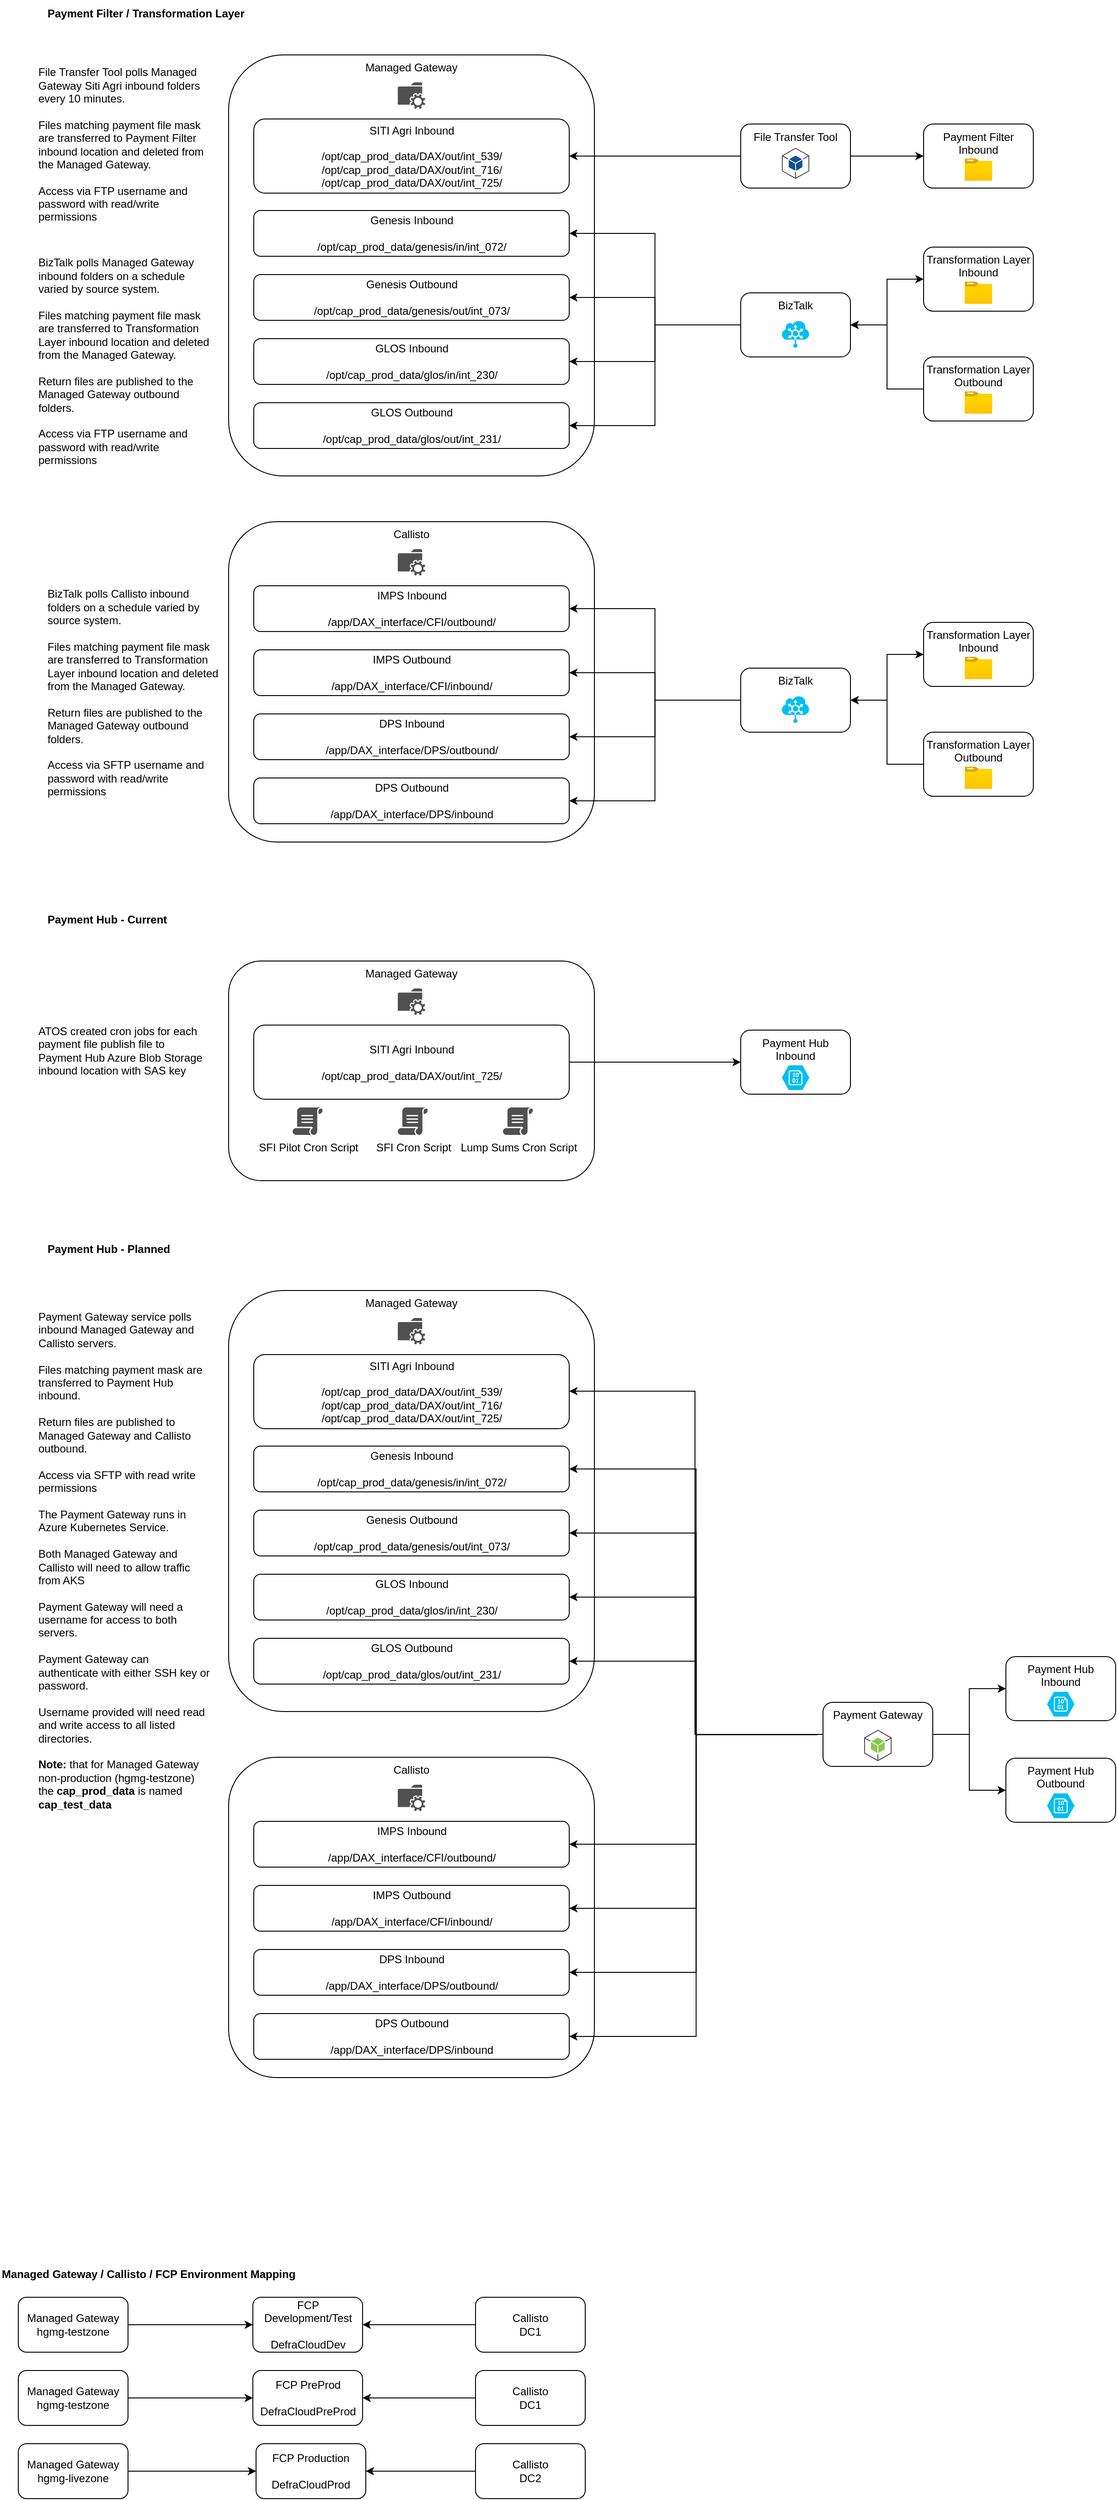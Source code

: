 <mxfile version="21.7.2" type="github">
  <diagram name="Page-1" id="n79Q4a0UlwfNvP22XIBk">
    <mxGraphModel dx="2019" dy="1148" grid="1" gridSize="10" guides="1" tooltips="1" connect="1" arrows="1" fold="1" page="1" pageScale="1" pageWidth="850" pageHeight="1100" math="0" shadow="0">
      <root>
        <mxCell id="0" />
        <mxCell id="1" parent="0" />
        <mxCell id="CiKUPNfviH01VdCJl_I1-1" value="Managed Gateway" style="rounded=1;whiteSpace=wrap;html=1;verticalAlign=top;" vertex="1" parent="1">
          <mxGeometry x="250" y="110" width="400" height="460" as="geometry" />
        </mxCell>
        <mxCell id="CiKUPNfviH01VdCJl_I1-2" value="Genesis Inbound&lt;br&gt;&lt;br&gt;/opt/cap_prod_data/genesis/in/int_072/" style="rounded=1;whiteSpace=wrap;html=1;" vertex="1" parent="1">
          <mxGeometry x="277.5" y="280" width="345" height="50" as="geometry" />
        </mxCell>
        <mxCell id="CiKUPNfviH01VdCJl_I1-3" value="GLOS Inbound&lt;br&gt;&lt;br&gt;/opt/cap_prod_data/glos/in/int_230/" style="rounded=1;whiteSpace=wrap;html=1;" vertex="1" parent="1">
          <mxGeometry x="277.5" y="420" width="345" height="50" as="geometry" />
        </mxCell>
        <mxCell id="CiKUPNfviH01VdCJl_I1-4" value="SITI Agri Inbound&lt;br&gt;&lt;br&gt;/opt/cap_prod_data/DAX/out/int_539/&lt;br&gt;/opt/cap_prod_data/DAX/out/int_716/&lt;br&gt;/opt/cap_prod_data/DAX/out/int_725/" style="rounded=1;whiteSpace=wrap;html=1;" vertex="1" parent="1">
          <mxGeometry x="277.5" y="180" width="345" height="81" as="geometry" />
        </mxCell>
        <mxCell id="CiKUPNfviH01VdCJl_I1-5" value="Genesis Outbound&lt;br&gt;&lt;br&gt;/opt/cap_prod_data/genesis/out/int_073/" style="rounded=1;whiteSpace=wrap;html=1;" vertex="1" parent="1">
          <mxGeometry x="277.5" y="350" width="345" height="50" as="geometry" />
        </mxCell>
        <mxCell id="CiKUPNfviH01VdCJl_I1-6" value="GLOS Outbound&lt;br&gt;&lt;br&gt;/opt/cap_prod_data/glos/out/int_231/" style="rounded=1;whiteSpace=wrap;html=1;" vertex="1" parent="1">
          <mxGeometry x="277.5" y="490" width="345" height="50" as="geometry" />
        </mxCell>
        <mxCell id="CiKUPNfviH01VdCJl_I1-7" value="Callisto" style="rounded=1;whiteSpace=wrap;html=1;verticalAlign=top;" vertex="1" parent="1">
          <mxGeometry x="250" y="620" width="400" height="350" as="geometry" />
        </mxCell>
        <mxCell id="CiKUPNfviH01VdCJl_I1-8" value="IMPS Inbound&lt;br&gt;&lt;br&gt;/app/DAX_interface/CFI/outbound/" style="rounded=1;whiteSpace=wrap;html=1;" vertex="1" parent="1">
          <mxGeometry x="277.5" y="690" width="345" height="50" as="geometry" />
        </mxCell>
        <mxCell id="CiKUPNfviH01VdCJl_I1-9" value="DPS Inbound&lt;br&gt;&lt;br&gt;/app/DAX_interface/DPS/outbound/" style="rounded=1;whiteSpace=wrap;html=1;" vertex="1" parent="1">
          <mxGeometry x="277.5" y="830" width="345" height="50" as="geometry" />
        </mxCell>
        <mxCell id="CiKUPNfviH01VdCJl_I1-11" value="IMPS Outbound&lt;br&gt;&lt;br&gt;/app/DAX_interface/CFI/inbound/" style="rounded=1;whiteSpace=wrap;html=1;" vertex="1" parent="1">
          <mxGeometry x="277.5" y="760" width="345" height="50" as="geometry" />
        </mxCell>
        <mxCell id="CiKUPNfviH01VdCJl_I1-12" value="DPS Outbound&lt;br&gt;&lt;br&gt;/app/DAX_interface/DPS/inbound" style="rounded=1;whiteSpace=wrap;html=1;" vertex="1" parent="1">
          <mxGeometry x="277.5" y="900" width="345" height="50" as="geometry" />
        </mxCell>
        <mxCell id="CiKUPNfviH01VdCJl_I1-14" value="" style="sketch=0;pointerEvents=1;shadow=0;dashed=0;html=1;strokeColor=none;fillColor=#505050;labelPosition=center;verticalLabelPosition=bottom;verticalAlign=top;outlineConnect=0;align=center;shape=mxgraph.office.services.network_file_share_service;aspect=fixed;" vertex="1" parent="1">
          <mxGeometry x="435" y="140" width="30" height="28.91" as="geometry" />
        </mxCell>
        <mxCell id="CiKUPNfviH01VdCJl_I1-15" value="" style="sketch=0;pointerEvents=1;shadow=0;dashed=0;html=1;strokeColor=none;fillColor=#505050;labelPosition=center;verticalLabelPosition=bottom;verticalAlign=top;outlineConnect=0;align=center;shape=mxgraph.office.services.network_file_share_service;aspect=fixed;" vertex="1" parent="1">
          <mxGeometry x="435" y="650" width="30" height="28.91" as="geometry" />
        </mxCell>
        <mxCell id="CiKUPNfviH01VdCJl_I1-18" style="edgeStyle=orthogonalEdgeStyle;rounded=0;orthogonalLoop=1;jettySize=auto;html=1;" edge="1" parent="1" source="CiKUPNfviH01VdCJl_I1-16" target="CiKUPNfviH01VdCJl_I1-4">
          <mxGeometry relative="1" as="geometry" />
        </mxCell>
        <mxCell id="CiKUPNfviH01VdCJl_I1-21" value="" style="edgeStyle=orthogonalEdgeStyle;rounded=0;orthogonalLoop=1;jettySize=auto;html=1;" edge="1" parent="1" source="CiKUPNfviH01VdCJl_I1-16" target="CiKUPNfviH01VdCJl_I1-20">
          <mxGeometry relative="1" as="geometry" />
        </mxCell>
        <mxCell id="CiKUPNfviH01VdCJl_I1-16" value="File Transfer Tool" style="rounded=1;whiteSpace=wrap;html=1;verticalAlign=top;" vertex="1" parent="1">
          <mxGeometry x="810" y="185.5" width="120" height="70" as="geometry" />
        </mxCell>
        <mxCell id="CiKUPNfviH01VdCJl_I1-17" value="" style="outlineConnect=0;dashed=0;verticalLabelPosition=bottom;verticalAlign=top;align=center;html=1;shape=mxgraph.aws3.android;fillColor=#115193;gradientColor=none;" vertex="1" parent="1">
          <mxGeometry x="855" y="211.5" width="30" height="34" as="geometry" />
        </mxCell>
        <mxCell id="CiKUPNfviH01VdCJl_I1-20" value="Payment Filter Inbound" style="rounded=1;whiteSpace=wrap;html=1;verticalAlign=top;" vertex="1" parent="1">
          <mxGeometry x="1010" y="185.5" width="120" height="70" as="geometry" />
        </mxCell>
        <mxCell id="CiKUPNfviH01VdCJl_I1-22" value="" style="image;aspect=fixed;html=1;points=[];align=center;fontSize=12;image=img/lib/azure2/general/Folder_Blank.svg;" vertex="1" parent="1">
          <mxGeometry x="1055" y="223.15" width="30" height="24.35" as="geometry" />
        </mxCell>
        <mxCell id="CiKUPNfviH01VdCJl_I1-38" style="edgeStyle=orthogonalEdgeStyle;rounded=0;orthogonalLoop=1;jettySize=auto;html=1;entryX=1;entryY=0.5;entryDx=0;entryDy=0;" edge="1" parent="1" source="CiKUPNfviH01VdCJl_I1-27" target="CiKUPNfviH01VdCJl_I1-2">
          <mxGeometry relative="1" as="geometry" />
        </mxCell>
        <mxCell id="CiKUPNfviH01VdCJl_I1-39" style="edgeStyle=orthogonalEdgeStyle;rounded=0;orthogonalLoop=1;jettySize=auto;html=1;entryX=1;entryY=0.5;entryDx=0;entryDy=0;" edge="1" parent="1" source="CiKUPNfviH01VdCJl_I1-27" target="CiKUPNfviH01VdCJl_I1-5">
          <mxGeometry relative="1" as="geometry" />
        </mxCell>
        <mxCell id="CiKUPNfviH01VdCJl_I1-40" style="edgeStyle=orthogonalEdgeStyle;rounded=0;orthogonalLoop=1;jettySize=auto;html=1;entryX=1;entryY=0.5;entryDx=0;entryDy=0;" edge="1" parent="1" source="CiKUPNfviH01VdCJl_I1-27" target="CiKUPNfviH01VdCJl_I1-3">
          <mxGeometry relative="1" as="geometry" />
        </mxCell>
        <mxCell id="CiKUPNfviH01VdCJl_I1-41" style="edgeStyle=orthogonalEdgeStyle;rounded=0;orthogonalLoop=1;jettySize=auto;html=1;entryX=1;entryY=0.5;entryDx=0;entryDy=0;" edge="1" parent="1" source="CiKUPNfviH01VdCJl_I1-27" target="CiKUPNfviH01VdCJl_I1-6">
          <mxGeometry relative="1" as="geometry" />
        </mxCell>
        <mxCell id="CiKUPNfviH01VdCJl_I1-27" value="BizTalk" style="rounded=1;whiteSpace=wrap;html=1;verticalAlign=top;" vertex="1" parent="1">
          <mxGeometry x="810" y="370" width="120" height="70" as="geometry" />
        </mxCell>
        <mxCell id="CiKUPNfviH01VdCJl_I1-31" value="" style="verticalLabelPosition=bottom;html=1;verticalAlign=top;align=center;strokeColor=none;fillColor=#00BEF2;shape=mxgraph.azure.biztalk_services;aspect=fixed;" vertex="1" parent="1">
          <mxGeometry x="855" y="400" width="30" height="30" as="geometry" />
        </mxCell>
        <mxCell id="CiKUPNfviH01VdCJl_I1-36" style="edgeStyle=orthogonalEdgeStyle;rounded=0;orthogonalLoop=1;jettySize=auto;html=1;entryX=1;entryY=0.5;entryDx=0;entryDy=0;startArrow=classic;startFill=1;" edge="1" parent="1" source="CiKUPNfviH01VdCJl_I1-32" target="CiKUPNfviH01VdCJl_I1-27">
          <mxGeometry relative="1" as="geometry" />
        </mxCell>
        <mxCell id="CiKUPNfviH01VdCJl_I1-32" value="Transformation Layer Inbound" style="rounded=1;whiteSpace=wrap;html=1;verticalAlign=top;" vertex="1" parent="1">
          <mxGeometry x="1010" y="320" width="120" height="70" as="geometry" />
        </mxCell>
        <mxCell id="CiKUPNfviH01VdCJl_I1-33" value="" style="image;aspect=fixed;html=1;points=[];align=center;fontSize=12;image=img/lib/azure2/general/Folder_Blank.svg;" vertex="1" parent="1">
          <mxGeometry x="1055" y="357.65" width="30" height="24.35" as="geometry" />
        </mxCell>
        <mxCell id="CiKUPNfviH01VdCJl_I1-37" style="edgeStyle=orthogonalEdgeStyle;rounded=0;orthogonalLoop=1;jettySize=auto;html=1;entryX=1;entryY=0.5;entryDx=0;entryDy=0;" edge="1" parent="1" source="CiKUPNfviH01VdCJl_I1-34" target="CiKUPNfviH01VdCJl_I1-27">
          <mxGeometry relative="1" as="geometry" />
        </mxCell>
        <mxCell id="CiKUPNfviH01VdCJl_I1-34" value="Transformation Layer Outbound" style="rounded=1;whiteSpace=wrap;html=1;verticalAlign=top;" vertex="1" parent="1">
          <mxGeometry x="1010" y="440" width="120" height="70" as="geometry" />
        </mxCell>
        <mxCell id="CiKUPNfviH01VdCJl_I1-35" value="" style="image;aspect=fixed;html=1;points=[];align=center;fontSize=12;image=img/lib/azure2/general/Folder_Blank.svg;" vertex="1" parent="1">
          <mxGeometry x="1055" y="477.65" width="30" height="24.35" as="geometry" />
        </mxCell>
        <mxCell id="CiKUPNfviH01VdCJl_I1-50" style="edgeStyle=orthogonalEdgeStyle;rounded=0;orthogonalLoop=1;jettySize=auto;html=1;entryX=1;entryY=0.5;entryDx=0;entryDy=0;" edge="1" parent="1" source="CiKUPNfviH01VdCJl_I1-42" target="CiKUPNfviH01VdCJl_I1-11">
          <mxGeometry relative="1" as="geometry" />
        </mxCell>
        <mxCell id="CiKUPNfviH01VdCJl_I1-51" style="edgeStyle=orthogonalEdgeStyle;rounded=0;orthogonalLoop=1;jettySize=auto;html=1;entryX=1;entryY=0.5;entryDx=0;entryDy=0;" edge="1" parent="1" source="CiKUPNfviH01VdCJl_I1-42" target="CiKUPNfviH01VdCJl_I1-9">
          <mxGeometry relative="1" as="geometry" />
        </mxCell>
        <mxCell id="CiKUPNfviH01VdCJl_I1-52" style="edgeStyle=orthogonalEdgeStyle;rounded=0;orthogonalLoop=1;jettySize=auto;html=1;entryX=1;entryY=0.5;entryDx=0;entryDy=0;" edge="1" parent="1" source="CiKUPNfviH01VdCJl_I1-42" target="CiKUPNfviH01VdCJl_I1-8">
          <mxGeometry relative="1" as="geometry" />
        </mxCell>
        <mxCell id="CiKUPNfviH01VdCJl_I1-53" style="edgeStyle=orthogonalEdgeStyle;rounded=0;orthogonalLoop=1;jettySize=auto;html=1;entryX=1;entryY=0.5;entryDx=0;entryDy=0;" edge="1" parent="1" source="CiKUPNfviH01VdCJl_I1-42" target="CiKUPNfviH01VdCJl_I1-12">
          <mxGeometry relative="1" as="geometry" />
        </mxCell>
        <mxCell id="CiKUPNfviH01VdCJl_I1-42" value="BizTalk" style="rounded=1;whiteSpace=wrap;html=1;verticalAlign=top;" vertex="1" parent="1">
          <mxGeometry x="810" y="780" width="120" height="70" as="geometry" />
        </mxCell>
        <mxCell id="CiKUPNfviH01VdCJl_I1-43" value="" style="verticalLabelPosition=bottom;html=1;verticalAlign=top;align=center;strokeColor=none;fillColor=#00BEF2;shape=mxgraph.azure.biztalk_services;aspect=fixed;" vertex="1" parent="1">
          <mxGeometry x="855" y="810" width="30" height="30" as="geometry" />
        </mxCell>
        <mxCell id="CiKUPNfviH01VdCJl_I1-44" style="edgeStyle=orthogonalEdgeStyle;rounded=0;orthogonalLoop=1;jettySize=auto;html=1;entryX=1;entryY=0.5;entryDx=0;entryDy=0;startArrow=classic;startFill=1;" edge="1" parent="1" source="CiKUPNfviH01VdCJl_I1-45" target="CiKUPNfviH01VdCJl_I1-42">
          <mxGeometry relative="1" as="geometry" />
        </mxCell>
        <mxCell id="CiKUPNfviH01VdCJl_I1-45" value="Transformation Layer Inbound" style="rounded=1;whiteSpace=wrap;html=1;verticalAlign=top;" vertex="1" parent="1">
          <mxGeometry x="1010" y="730" width="120" height="70" as="geometry" />
        </mxCell>
        <mxCell id="CiKUPNfviH01VdCJl_I1-46" value="" style="image;aspect=fixed;html=1;points=[];align=center;fontSize=12;image=img/lib/azure2/general/Folder_Blank.svg;" vertex="1" parent="1">
          <mxGeometry x="1055" y="767.65" width="30" height="24.35" as="geometry" />
        </mxCell>
        <mxCell id="CiKUPNfviH01VdCJl_I1-47" style="edgeStyle=orthogonalEdgeStyle;rounded=0;orthogonalLoop=1;jettySize=auto;html=1;entryX=1;entryY=0.5;entryDx=0;entryDy=0;" edge="1" parent="1" source="CiKUPNfviH01VdCJl_I1-48" target="CiKUPNfviH01VdCJl_I1-42">
          <mxGeometry relative="1" as="geometry" />
        </mxCell>
        <mxCell id="CiKUPNfviH01VdCJl_I1-48" value="Transformation Layer Outbound" style="rounded=1;whiteSpace=wrap;html=1;verticalAlign=top;" vertex="1" parent="1">
          <mxGeometry x="1010" y="850" width="120" height="70" as="geometry" />
        </mxCell>
        <mxCell id="CiKUPNfviH01VdCJl_I1-49" value="" style="image;aspect=fixed;html=1;points=[];align=center;fontSize=12;image=img/lib/azure2/general/Folder_Blank.svg;" vertex="1" parent="1">
          <mxGeometry x="1055" y="887.65" width="30" height="24.35" as="geometry" />
        </mxCell>
        <mxCell id="CiKUPNfviH01VdCJl_I1-55" value="File Transfer Tool polls Managed Gateway Siti Agri inbound folders every 10 minutes.&amp;nbsp; &lt;br&gt;&lt;br&gt;Files matching payment file mask are transferred to Payment Filter inbound location and deleted from the Managed Gateway.&lt;br&gt;&lt;br&gt;Access via FTP username and password with read/write permissions" style="text;html=1;strokeColor=none;fillColor=none;align=left;verticalAlign=middle;whiteSpace=wrap;rounded=0;" vertex="1" parent="1">
          <mxGeometry x="40" y="193.15" width="190" height="30" as="geometry" />
        </mxCell>
        <mxCell id="CiKUPNfviH01VdCJl_I1-56" value="BizTalk polls Managed Gateway inbound folders on a schedule varied by source system.&amp;nbsp;&amp;nbsp;&lt;br&gt;&lt;br&gt;Files matching payment file mask are transferred to Transformation Layer inbound location and deleted from the Managed Gateway.&lt;br&gt;&lt;br&gt;Return files are published to the Managed Gateway outbound folders.&lt;br&gt;&lt;br&gt;Access via FTP username and password with read/write permissions" style="text;html=1;strokeColor=none;fillColor=none;align=left;verticalAlign=middle;whiteSpace=wrap;rounded=0;" vertex="1" parent="1">
          <mxGeometry x="40" y="430" width="190" height="30" as="geometry" />
        </mxCell>
        <mxCell id="CiKUPNfviH01VdCJl_I1-57" value="BizTalk polls Callisto inbound folders on a schedule varied by source system.&amp;nbsp;&amp;nbsp;&lt;br style=&quot;border-color: var(--border-color);&quot;&gt;&lt;br style=&quot;border-color: var(--border-color);&quot;&gt;Files matching payment file mask are transferred to Transformation Layer inbound location and deleted from the Managed Gateway.&lt;br style=&quot;border-color: var(--border-color);&quot;&gt;&lt;br style=&quot;border-color: var(--border-color);&quot;&gt;Return files are published to the Managed Gateway outbound folders.&lt;br style=&quot;border-color: var(--border-color);&quot;&gt;&lt;br style=&quot;border-color: var(--border-color);&quot;&gt;Access via SFTP username and password with read/write permissions" style="text;html=1;strokeColor=none;fillColor=none;align=left;verticalAlign=middle;whiteSpace=wrap;rounded=0;" vertex="1" parent="1">
          <mxGeometry x="50" y="792" width="190" height="30" as="geometry" />
        </mxCell>
        <mxCell id="CiKUPNfviH01VdCJl_I1-59" value="Managed Gateway / Callisto / FCP Environment Mapping" style="text;html=1;strokeColor=none;fillColor=none;align=left;verticalAlign=middle;whiteSpace=wrap;rounded=0;fontStyle=1" vertex="1" parent="1">
          <mxGeometry y="2520" width="400" height="30" as="geometry" />
        </mxCell>
        <mxCell id="CiKUPNfviH01VdCJl_I1-60" value="Payment Filter / Transformation Layer" style="text;html=1;strokeColor=none;fillColor=none;align=left;verticalAlign=middle;whiteSpace=wrap;rounded=0;fontStyle=1" vertex="1" parent="1">
          <mxGeometry x="50" y="50" width="280" height="30" as="geometry" />
        </mxCell>
        <mxCell id="CiKUPNfviH01VdCJl_I1-269" style="edgeStyle=orthogonalEdgeStyle;rounded=0;orthogonalLoop=1;jettySize=auto;html=1;" edge="1" parent="1" source="CiKUPNfviH01VdCJl_I1-61" target="CiKUPNfviH01VdCJl_I1-264">
          <mxGeometry relative="1" as="geometry" />
        </mxCell>
        <mxCell id="CiKUPNfviH01VdCJl_I1-61" value="Managed Gateway&lt;br&gt;hgmg-testzone" style="rounded=1;whiteSpace=wrap;html=1;" vertex="1" parent="1">
          <mxGeometry x="20" y="2560" width="120" height="60" as="geometry" />
        </mxCell>
        <mxCell id="CiKUPNfviH01VdCJl_I1-276" style="edgeStyle=orthogonalEdgeStyle;rounded=0;orthogonalLoop=1;jettySize=auto;html=1;" edge="1" parent="1" source="CiKUPNfviH01VdCJl_I1-62" target="CiKUPNfviH01VdCJl_I1-266">
          <mxGeometry relative="1" as="geometry" />
        </mxCell>
        <mxCell id="CiKUPNfviH01VdCJl_I1-62" value="Managed Gateway&lt;br&gt;hgmg-livezone" style="rounded=1;whiteSpace=wrap;html=1;" vertex="1" parent="1">
          <mxGeometry x="20" y="2720" width="120" height="60" as="geometry" />
        </mxCell>
        <mxCell id="CiKUPNfviH01VdCJl_I1-157" value="Managed Gateway" style="rounded=1;whiteSpace=wrap;html=1;verticalAlign=top;" vertex="1" parent="1">
          <mxGeometry x="250" y="1100" width="400" height="240" as="geometry" />
        </mxCell>
        <mxCell id="CiKUPNfviH01VdCJl_I1-160" value="SITI Agri Inbound&lt;br&gt;&lt;br&gt;/opt/cap_prod_data/DAX/out/int_725/" style="rounded=1;whiteSpace=wrap;html=1;" vertex="1" parent="1">
          <mxGeometry x="277.5" y="1170" width="345" height="81" as="geometry" />
        </mxCell>
        <mxCell id="CiKUPNfviH01VdCJl_I1-168" value="" style="sketch=0;pointerEvents=1;shadow=0;dashed=0;html=1;strokeColor=none;fillColor=#505050;labelPosition=center;verticalLabelPosition=bottom;verticalAlign=top;outlineConnect=0;align=center;shape=mxgraph.office.services.network_file_share_service;aspect=fixed;" vertex="1" parent="1">
          <mxGeometry x="435" y="1130" width="30" height="28.91" as="geometry" />
        </mxCell>
        <mxCell id="CiKUPNfviH01VdCJl_I1-170" style="edgeStyle=orthogonalEdgeStyle;rounded=0;orthogonalLoop=1;jettySize=auto;html=1;" edge="1" parent="1" source="CiKUPNfviH01VdCJl_I1-160" target="CiKUPNfviH01VdCJl_I1-172">
          <mxGeometry relative="1" as="geometry" />
        </mxCell>
        <mxCell id="CiKUPNfviH01VdCJl_I1-172" value="Payment Hub Inbound" style="rounded=1;whiteSpace=wrap;html=1;verticalAlign=top;" vertex="1" parent="1">
          <mxGeometry x="810" y="1175.5" width="120" height="70" as="geometry" />
        </mxCell>
        <mxCell id="CiKUPNfviH01VdCJl_I1-200" value="ATOS created cron jobs for each payment file publish file to Payment Hub Azure Blob Storage inbound location with SAS key" style="text;html=1;strokeColor=none;fillColor=none;align=left;verticalAlign=middle;whiteSpace=wrap;rounded=0;" vertex="1" parent="1">
          <mxGeometry x="40" y="1183.15" width="190" height="30" as="geometry" />
        </mxCell>
        <mxCell id="CiKUPNfviH01VdCJl_I1-203" value="Payment Hub - Current" style="text;html=1;strokeColor=none;fillColor=none;align=left;verticalAlign=middle;whiteSpace=wrap;rounded=0;fontStyle=1" vertex="1" parent="1">
          <mxGeometry x="50" y="1040" width="280" height="30" as="geometry" />
        </mxCell>
        <mxCell id="CiKUPNfviH01VdCJl_I1-204" value="" style="verticalLabelPosition=bottom;html=1;verticalAlign=top;align=center;strokeColor=none;fillColor=#00BEF2;shape=mxgraph.azure.storage_blob;aspect=fixed;" vertex="1" parent="1">
          <mxGeometry x="855" y="1214" width="30" height="27" as="geometry" />
        </mxCell>
        <mxCell id="CiKUPNfviH01VdCJl_I1-205" value="SFI Pilot Cron Script" style="sketch=0;pointerEvents=1;shadow=0;dashed=0;html=1;strokeColor=none;fillColor=#505050;labelPosition=center;verticalLabelPosition=bottom;verticalAlign=top;outlineConnect=0;align=center;shape=mxgraph.office.concepts.script;" vertex="1" parent="1">
          <mxGeometry x="320" y="1260" width="33" height="30" as="geometry" />
        </mxCell>
        <mxCell id="CiKUPNfviH01VdCJl_I1-206" value="SFI Cron Script" style="sketch=0;pointerEvents=1;shadow=0;dashed=0;html=1;strokeColor=none;fillColor=#505050;labelPosition=center;verticalLabelPosition=bottom;verticalAlign=top;outlineConnect=0;align=center;shape=mxgraph.office.concepts.script;" vertex="1" parent="1">
          <mxGeometry x="435" y="1260" width="33" height="30" as="geometry" />
        </mxCell>
        <mxCell id="CiKUPNfviH01VdCJl_I1-207" value="Lump Sums Cron Script" style="sketch=0;pointerEvents=1;shadow=0;dashed=0;html=1;strokeColor=none;fillColor=#505050;labelPosition=center;verticalLabelPosition=bottom;verticalAlign=top;outlineConnect=0;align=center;shape=mxgraph.office.concepts.script;" vertex="1" parent="1">
          <mxGeometry x="550" y="1260" width="33" height="30" as="geometry" />
        </mxCell>
        <mxCell id="CiKUPNfviH01VdCJl_I1-208" value="Managed Gateway" style="rounded=1;whiteSpace=wrap;html=1;verticalAlign=top;" vertex="1" parent="1">
          <mxGeometry x="250" y="1460" width="400" height="460" as="geometry" />
        </mxCell>
        <mxCell id="CiKUPNfviH01VdCJl_I1-209" value="Genesis Inbound&lt;br&gt;&lt;br&gt;/opt/cap_prod_data/genesis/in/int_072/" style="rounded=1;whiteSpace=wrap;html=1;" vertex="1" parent="1">
          <mxGeometry x="277.5" y="1630" width="345" height="50" as="geometry" />
        </mxCell>
        <mxCell id="CiKUPNfviH01VdCJl_I1-210" value="GLOS Inbound&lt;br&gt;&lt;br&gt;/opt/cap_prod_data/glos/in/int_230/" style="rounded=1;whiteSpace=wrap;html=1;" vertex="1" parent="1">
          <mxGeometry x="277.5" y="1770" width="345" height="50" as="geometry" />
        </mxCell>
        <mxCell id="CiKUPNfviH01VdCJl_I1-211" value="SITI Agri Inbound&lt;br&gt;&lt;br&gt;/opt/cap_prod_data/DAX/out/int_539/&lt;br&gt;/opt/cap_prod_data/DAX/out/int_716/&lt;br&gt;/opt/cap_prod_data/DAX/out/int_725/" style="rounded=1;whiteSpace=wrap;html=1;" vertex="1" parent="1">
          <mxGeometry x="277.5" y="1530" width="345" height="81" as="geometry" />
        </mxCell>
        <mxCell id="CiKUPNfviH01VdCJl_I1-212" value="Genesis Outbound&lt;br&gt;&lt;br&gt;/opt/cap_prod_data/genesis/out/int_073/" style="rounded=1;whiteSpace=wrap;html=1;" vertex="1" parent="1">
          <mxGeometry x="277.5" y="1700" width="345" height="50" as="geometry" />
        </mxCell>
        <mxCell id="CiKUPNfviH01VdCJl_I1-213" value="GLOS Outbound&lt;br&gt;&lt;br&gt;/opt/cap_prod_data/glos/out/int_231/" style="rounded=1;whiteSpace=wrap;html=1;" vertex="1" parent="1">
          <mxGeometry x="277.5" y="1840" width="345" height="50" as="geometry" />
        </mxCell>
        <mxCell id="CiKUPNfviH01VdCJl_I1-214" value="Callisto" style="rounded=1;whiteSpace=wrap;html=1;verticalAlign=top;" vertex="1" parent="1">
          <mxGeometry x="250" y="1970" width="400" height="350" as="geometry" />
        </mxCell>
        <mxCell id="CiKUPNfviH01VdCJl_I1-215" value="IMPS Inbound&lt;br&gt;&lt;br&gt;/app/DAX_interface/CFI/outbound/" style="rounded=1;whiteSpace=wrap;html=1;" vertex="1" parent="1">
          <mxGeometry x="277.5" y="2040" width="345" height="50" as="geometry" />
        </mxCell>
        <mxCell id="CiKUPNfviH01VdCJl_I1-216" value="DPS Inbound&lt;br&gt;&lt;br&gt;/app/DAX_interface/DPS/outbound/" style="rounded=1;whiteSpace=wrap;html=1;" vertex="1" parent="1">
          <mxGeometry x="277.5" y="2180" width="345" height="50" as="geometry" />
        </mxCell>
        <mxCell id="CiKUPNfviH01VdCJl_I1-217" value="IMPS Outbound&lt;br&gt;&lt;br&gt;/app/DAX_interface/CFI/inbound/" style="rounded=1;whiteSpace=wrap;html=1;" vertex="1" parent="1">
          <mxGeometry x="277.5" y="2110" width="345" height="50" as="geometry" />
        </mxCell>
        <mxCell id="CiKUPNfviH01VdCJl_I1-218" value="DPS Outbound&lt;br&gt;&lt;br&gt;/app/DAX_interface/DPS/inbound" style="rounded=1;whiteSpace=wrap;html=1;" vertex="1" parent="1">
          <mxGeometry x="277.5" y="2250" width="345" height="50" as="geometry" />
        </mxCell>
        <mxCell id="CiKUPNfviH01VdCJl_I1-219" value="" style="sketch=0;pointerEvents=1;shadow=0;dashed=0;html=1;strokeColor=none;fillColor=#505050;labelPosition=center;verticalLabelPosition=bottom;verticalAlign=top;outlineConnect=0;align=center;shape=mxgraph.office.services.network_file_share_service;aspect=fixed;" vertex="1" parent="1">
          <mxGeometry x="435" y="1490" width="30" height="28.91" as="geometry" />
        </mxCell>
        <mxCell id="CiKUPNfviH01VdCJl_I1-220" value="" style="sketch=0;pointerEvents=1;shadow=0;dashed=0;html=1;strokeColor=none;fillColor=#505050;labelPosition=center;verticalLabelPosition=bottom;verticalAlign=top;outlineConnect=0;align=center;shape=mxgraph.office.services.network_file_share_service;aspect=fixed;" vertex="1" parent="1">
          <mxGeometry x="435" y="2000" width="30" height="28.91" as="geometry" />
        </mxCell>
        <mxCell id="CiKUPNfviH01VdCJl_I1-221" style="edgeStyle=orthogonalEdgeStyle;rounded=0;orthogonalLoop=1;jettySize=auto;html=1;exitX=0;exitY=0.5;exitDx=0;exitDy=0;" edge="1" parent="1" source="CiKUPNfviH01VdCJl_I1-259" target="CiKUPNfviH01VdCJl_I1-211">
          <mxGeometry relative="1" as="geometry">
            <mxPoint x="810" y="1570.5" as="sourcePoint" />
            <Array as="points">
              <mxPoint x="760" y="1945" />
              <mxPoint x="760" y="1570" />
            </Array>
          </mxGeometry>
        </mxCell>
        <mxCell id="CiKUPNfviH01VdCJl_I1-227" style="edgeStyle=orthogonalEdgeStyle;rounded=0;orthogonalLoop=1;jettySize=auto;html=1;entryX=1;entryY=0.5;entryDx=0;entryDy=0;exitX=0;exitY=0.5;exitDx=0;exitDy=0;" edge="1" parent="1" source="CiKUPNfviH01VdCJl_I1-259" target="CiKUPNfviH01VdCJl_I1-209">
          <mxGeometry relative="1" as="geometry">
            <mxPoint x="810" y="1755" as="sourcePoint" />
          </mxGeometry>
        </mxCell>
        <mxCell id="CiKUPNfviH01VdCJl_I1-228" style="edgeStyle=orthogonalEdgeStyle;rounded=0;orthogonalLoop=1;jettySize=auto;html=1;entryX=1;entryY=0.5;entryDx=0;entryDy=0;exitX=0;exitY=0.5;exitDx=0;exitDy=0;" edge="1" parent="1" source="CiKUPNfviH01VdCJl_I1-259" target="CiKUPNfviH01VdCJl_I1-212">
          <mxGeometry relative="1" as="geometry">
            <mxPoint x="810" y="1755" as="sourcePoint" />
          </mxGeometry>
        </mxCell>
        <mxCell id="CiKUPNfviH01VdCJl_I1-229" style="edgeStyle=orthogonalEdgeStyle;rounded=0;orthogonalLoop=1;jettySize=auto;html=1;entryX=1;entryY=0.5;entryDx=0;entryDy=0;exitX=0;exitY=0.5;exitDx=0;exitDy=0;" edge="1" parent="1" source="CiKUPNfviH01VdCJl_I1-259" target="CiKUPNfviH01VdCJl_I1-210">
          <mxGeometry relative="1" as="geometry">
            <mxPoint x="810" y="1755" as="sourcePoint" />
          </mxGeometry>
        </mxCell>
        <mxCell id="CiKUPNfviH01VdCJl_I1-230" style="edgeStyle=orthogonalEdgeStyle;rounded=0;orthogonalLoop=1;jettySize=auto;html=1;entryX=1;entryY=0.5;entryDx=0;entryDy=0;exitX=0;exitY=0.5;exitDx=0;exitDy=0;" edge="1" parent="1" source="CiKUPNfviH01VdCJl_I1-259" target="CiKUPNfviH01VdCJl_I1-213">
          <mxGeometry relative="1" as="geometry">
            <mxPoint x="810" y="1755" as="sourcePoint" />
          </mxGeometry>
        </mxCell>
        <mxCell id="CiKUPNfviH01VdCJl_I1-239" style="edgeStyle=orthogonalEdgeStyle;rounded=0;orthogonalLoop=1;jettySize=auto;html=1;entryX=1;entryY=0.5;entryDx=0;entryDy=0;exitX=-0.05;exitY=0.506;exitDx=0;exitDy=0;exitPerimeter=0;" edge="1" parent="1" source="CiKUPNfviH01VdCJl_I1-259" target="CiKUPNfviH01VdCJl_I1-217">
          <mxGeometry relative="1" as="geometry">
            <mxPoint x="810" y="2165" as="sourcePoint" />
          </mxGeometry>
        </mxCell>
        <mxCell id="CiKUPNfviH01VdCJl_I1-240" style="edgeStyle=orthogonalEdgeStyle;rounded=0;orthogonalLoop=1;jettySize=auto;html=1;entryX=1;entryY=0.5;entryDx=0;entryDy=0;exitX=0;exitY=0.5;exitDx=0;exitDy=0;" edge="1" parent="1" source="CiKUPNfviH01VdCJl_I1-259" target="CiKUPNfviH01VdCJl_I1-216">
          <mxGeometry relative="1" as="geometry">
            <mxPoint x="810" y="2165" as="sourcePoint" />
          </mxGeometry>
        </mxCell>
        <mxCell id="CiKUPNfviH01VdCJl_I1-241" style="edgeStyle=orthogonalEdgeStyle;rounded=0;orthogonalLoop=1;jettySize=auto;html=1;entryX=1;entryY=0.5;entryDx=0;entryDy=0;exitX=0;exitY=0.5;exitDx=0;exitDy=0;" edge="1" parent="1" source="CiKUPNfviH01VdCJl_I1-259" target="CiKUPNfviH01VdCJl_I1-215">
          <mxGeometry relative="1" as="geometry">
            <mxPoint x="810" y="2165" as="sourcePoint" />
          </mxGeometry>
        </mxCell>
        <mxCell id="CiKUPNfviH01VdCJl_I1-242" style="edgeStyle=orthogonalEdgeStyle;rounded=0;orthogonalLoop=1;jettySize=auto;html=1;entryX=1;entryY=0.5;entryDx=0;entryDy=0;exitX=0;exitY=0.5;exitDx=0;exitDy=0;" edge="1" parent="1" source="CiKUPNfviH01VdCJl_I1-259" target="CiKUPNfviH01VdCJl_I1-218">
          <mxGeometry relative="1" as="geometry">
            <mxPoint x="810" y="2165" as="sourcePoint" />
          </mxGeometry>
        </mxCell>
        <mxCell id="CiKUPNfviH01VdCJl_I1-251" value="Payment Gateway service polls inbound Managed Gateway and Callisto servers.&lt;br&gt;&lt;br&gt;Files matching payment mask are transferred to Payment Hub inbound.&lt;br&gt;&lt;br&gt;Return files are published to Managed Gateway and Callisto outbound.&lt;br&gt;&lt;br&gt;Access via SFTP with read write permissions&lt;br&gt;&lt;br&gt;The Payment Gateway runs in Azure Kubernetes Service.&lt;br&gt;&lt;br&gt;Both Managed Gateway and Callisto will need to allow traffic from AKS&lt;br&gt;&lt;br&gt;Payment Gateway will need a username for access to both servers.&lt;br&gt;&lt;br&gt;Payment Gateway can authenticate with either SSH key or password.&lt;br&gt;&lt;br&gt;Username provided will need read and write access to all listed directories.&lt;br&gt;&lt;br&gt;&lt;b&gt;Note: &lt;/b&gt;that for Managed Gateway non-production (hgmg-testzone) the &lt;b&gt;cap_prod_data &lt;/b&gt;is named &lt;b&gt;cap_test_data&lt;/b&gt;" style="text;html=1;strokeColor=none;fillColor=none;align=left;verticalAlign=middle;whiteSpace=wrap;rounded=0;" vertex="1" parent="1">
          <mxGeometry x="40" y="1740" width="190" height="30" as="geometry" />
        </mxCell>
        <mxCell id="CiKUPNfviH01VdCJl_I1-254" value="Payment Hub - Planned" style="text;html=1;strokeColor=none;fillColor=none;align=left;verticalAlign=middle;whiteSpace=wrap;rounded=0;fontStyle=1" vertex="1" parent="1">
          <mxGeometry x="50" y="1400" width="280" height="30" as="geometry" />
        </mxCell>
        <mxCell id="CiKUPNfviH01VdCJl_I1-255" value="Payment Hub Inbound" style="rounded=1;whiteSpace=wrap;html=1;verticalAlign=top;" vertex="1" parent="1">
          <mxGeometry x="1100" y="1860" width="120" height="70" as="geometry" />
        </mxCell>
        <mxCell id="CiKUPNfviH01VdCJl_I1-256" value="" style="verticalLabelPosition=bottom;html=1;verticalAlign=top;align=center;strokeColor=none;fillColor=#00BEF2;shape=mxgraph.azure.storage_blob;aspect=fixed;" vertex="1" parent="1">
          <mxGeometry x="1145" y="1898.5" width="30" height="27" as="geometry" />
        </mxCell>
        <mxCell id="CiKUPNfviH01VdCJl_I1-257" value="Payment Hub Outbound" style="rounded=1;whiteSpace=wrap;html=1;verticalAlign=top;" vertex="1" parent="1">
          <mxGeometry x="1100" y="1971" width="120" height="70" as="geometry" />
        </mxCell>
        <mxCell id="CiKUPNfviH01VdCJl_I1-258" value="" style="verticalLabelPosition=bottom;html=1;verticalAlign=top;align=center;strokeColor=none;fillColor=#00BEF2;shape=mxgraph.azure.storage_blob;aspect=fixed;" vertex="1" parent="1">
          <mxGeometry x="1145" y="2009.5" width="30" height="27" as="geometry" />
        </mxCell>
        <mxCell id="CiKUPNfviH01VdCJl_I1-262" style="edgeStyle=orthogonalEdgeStyle;rounded=0;orthogonalLoop=1;jettySize=auto;html=1;" edge="1" parent="1" source="CiKUPNfviH01VdCJl_I1-259" target="CiKUPNfviH01VdCJl_I1-255">
          <mxGeometry relative="1" as="geometry" />
        </mxCell>
        <mxCell id="CiKUPNfviH01VdCJl_I1-263" style="edgeStyle=orthogonalEdgeStyle;rounded=0;orthogonalLoop=1;jettySize=auto;html=1;" edge="1" parent="1" source="CiKUPNfviH01VdCJl_I1-259" target="CiKUPNfviH01VdCJl_I1-257">
          <mxGeometry relative="1" as="geometry" />
        </mxCell>
        <mxCell id="CiKUPNfviH01VdCJl_I1-259" value="Payment Gateway" style="rounded=1;whiteSpace=wrap;html=1;verticalAlign=top;" vertex="1" parent="1">
          <mxGeometry x="900" y="1910" width="120" height="70" as="geometry" />
        </mxCell>
        <mxCell id="CiKUPNfviH01VdCJl_I1-261" value="" style="outlineConnect=0;dashed=0;verticalLabelPosition=bottom;verticalAlign=top;align=center;html=1;shape=mxgraph.aws3.android;fillColor=#8CC64F;gradientColor=none;aspect=fixed;" vertex="1" parent="1">
          <mxGeometry x="945" y="1940" width="30" height="34.29" as="geometry" />
        </mxCell>
        <mxCell id="CiKUPNfviH01VdCJl_I1-264" value="FCP Development/Test&lt;br&gt;&lt;br&gt;DefraCloudDev" style="rounded=1;whiteSpace=wrap;html=1;" vertex="1" parent="1">
          <mxGeometry x="276.5" y="2560" width="120" height="60" as="geometry" />
        </mxCell>
        <mxCell id="CiKUPNfviH01VdCJl_I1-265" value="FCP PreProd&lt;br&gt;&lt;br&gt;DefraCloudPreProd" style="rounded=1;whiteSpace=wrap;html=1;" vertex="1" parent="1">
          <mxGeometry x="276.5" y="2640" width="120" height="60" as="geometry" />
        </mxCell>
        <mxCell id="CiKUPNfviH01VdCJl_I1-266" value="FCP Production&lt;br&gt;&lt;br&gt;DefraCloudProd" style="rounded=1;whiteSpace=wrap;html=1;" vertex="1" parent="1">
          <mxGeometry x="280" y="2720" width="120" height="60" as="geometry" />
        </mxCell>
        <mxCell id="CiKUPNfviH01VdCJl_I1-270" style="edgeStyle=orthogonalEdgeStyle;rounded=0;orthogonalLoop=1;jettySize=auto;html=1;entryX=1;entryY=0.5;entryDx=0;entryDy=0;" edge="1" parent="1" source="CiKUPNfviH01VdCJl_I1-267" target="CiKUPNfviH01VdCJl_I1-264">
          <mxGeometry relative="1" as="geometry" />
        </mxCell>
        <mxCell id="CiKUPNfviH01VdCJl_I1-267" value="Callisto&lt;br&gt;DC1" style="rounded=1;whiteSpace=wrap;html=1;" vertex="1" parent="1">
          <mxGeometry x="520" y="2560" width="120" height="60" as="geometry" />
        </mxCell>
        <mxCell id="CiKUPNfviH01VdCJl_I1-275" style="edgeStyle=orthogonalEdgeStyle;rounded=0;orthogonalLoop=1;jettySize=auto;html=1;" edge="1" parent="1" source="CiKUPNfviH01VdCJl_I1-268" target="CiKUPNfviH01VdCJl_I1-266">
          <mxGeometry relative="1" as="geometry" />
        </mxCell>
        <mxCell id="CiKUPNfviH01VdCJl_I1-268" value="Callisto&lt;br&gt;DC2" style="rounded=1;whiteSpace=wrap;html=1;" vertex="1" parent="1">
          <mxGeometry x="520" y="2720" width="120" height="60" as="geometry" />
        </mxCell>
        <mxCell id="CiKUPNfviH01VdCJl_I1-272" style="edgeStyle=orthogonalEdgeStyle;rounded=0;orthogonalLoop=1;jettySize=auto;html=1;" edge="1" parent="1" source="CiKUPNfviH01VdCJl_I1-271" target="CiKUPNfviH01VdCJl_I1-265">
          <mxGeometry relative="1" as="geometry" />
        </mxCell>
        <mxCell id="CiKUPNfviH01VdCJl_I1-271" value="Managed Gateway&lt;br&gt;hgmg-testzone" style="rounded=1;whiteSpace=wrap;html=1;" vertex="1" parent="1">
          <mxGeometry x="20" y="2640" width="120" height="60" as="geometry" />
        </mxCell>
        <mxCell id="CiKUPNfviH01VdCJl_I1-274" style="edgeStyle=orthogonalEdgeStyle;rounded=0;orthogonalLoop=1;jettySize=auto;html=1;" edge="1" parent="1" source="CiKUPNfviH01VdCJl_I1-273" target="CiKUPNfviH01VdCJl_I1-265">
          <mxGeometry relative="1" as="geometry" />
        </mxCell>
        <mxCell id="CiKUPNfviH01VdCJl_I1-273" value="Callisto&lt;br&gt;DC1" style="rounded=1;whiteSpace=wrap;html=1;" vertex="1" parent="1">
          <mxGeometry x="520" y="2640" width="120" height="60" as="geometry" />
        </mxCell>
      </root>
    </mxGraphModel>
  </diagram>
</mxfile>
